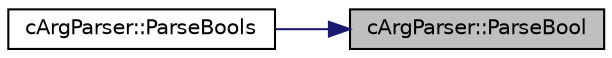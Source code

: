 digraph "cArgParser::ParseBool"
{
 // LATEX_PDF_SIZE
  edge [fontname="Helvetica",fontsize="10",labelfontname="Helvetica",labelfontsize="10"];
  node [fontname="Helvetica",fontsize="10",shape=record];
  rankdir="RL";
  Node1 [label="cArgParser::ParseBool",height=0.2,width=0.4,color="black", fillcolor="grey75", style="filled", fontcolor="black",tooltip=" "];
  Node1 -> Node2 [dir="back",color="midnightblue",fontsize="10",style="solid",fontname="Helvetica"];
  Node2 [label="cArgParser::ParseBools",height=0.2,width=0.4,color="black", fillcolor="white", style="filled",URL="$classc_arg_parser.html#ab699f33abe870a6c9b68331ef6e894a2",tooltip=" "];
}
